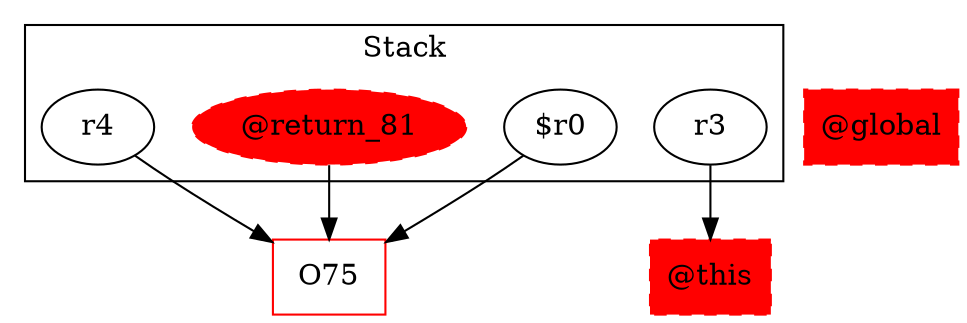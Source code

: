 digraph sample {
  rankDir="LR";
  subgraph cluster_0 {
    label="Stack"
    "$r0"; "@return_81"; "r3"; "r4"; 
  }
  "$r0" -> { O75[shape=box]};
  "@return_81" -> { O75[shape=box]};
  "r3" -> { "@this"[shape=box]};
  "r4" -> { O75[shape=box]};
  "@return_81"[style="filled,dashed"]; 
  "@global"[shape=box, style="filled,dashed"];
  "@this"[shape=box, style="filled,dashed"];
  "@return_81"[color="red"];
  "@global"[color="red"];
  "@this"[color="red"];
  O75[color="red"];
}
